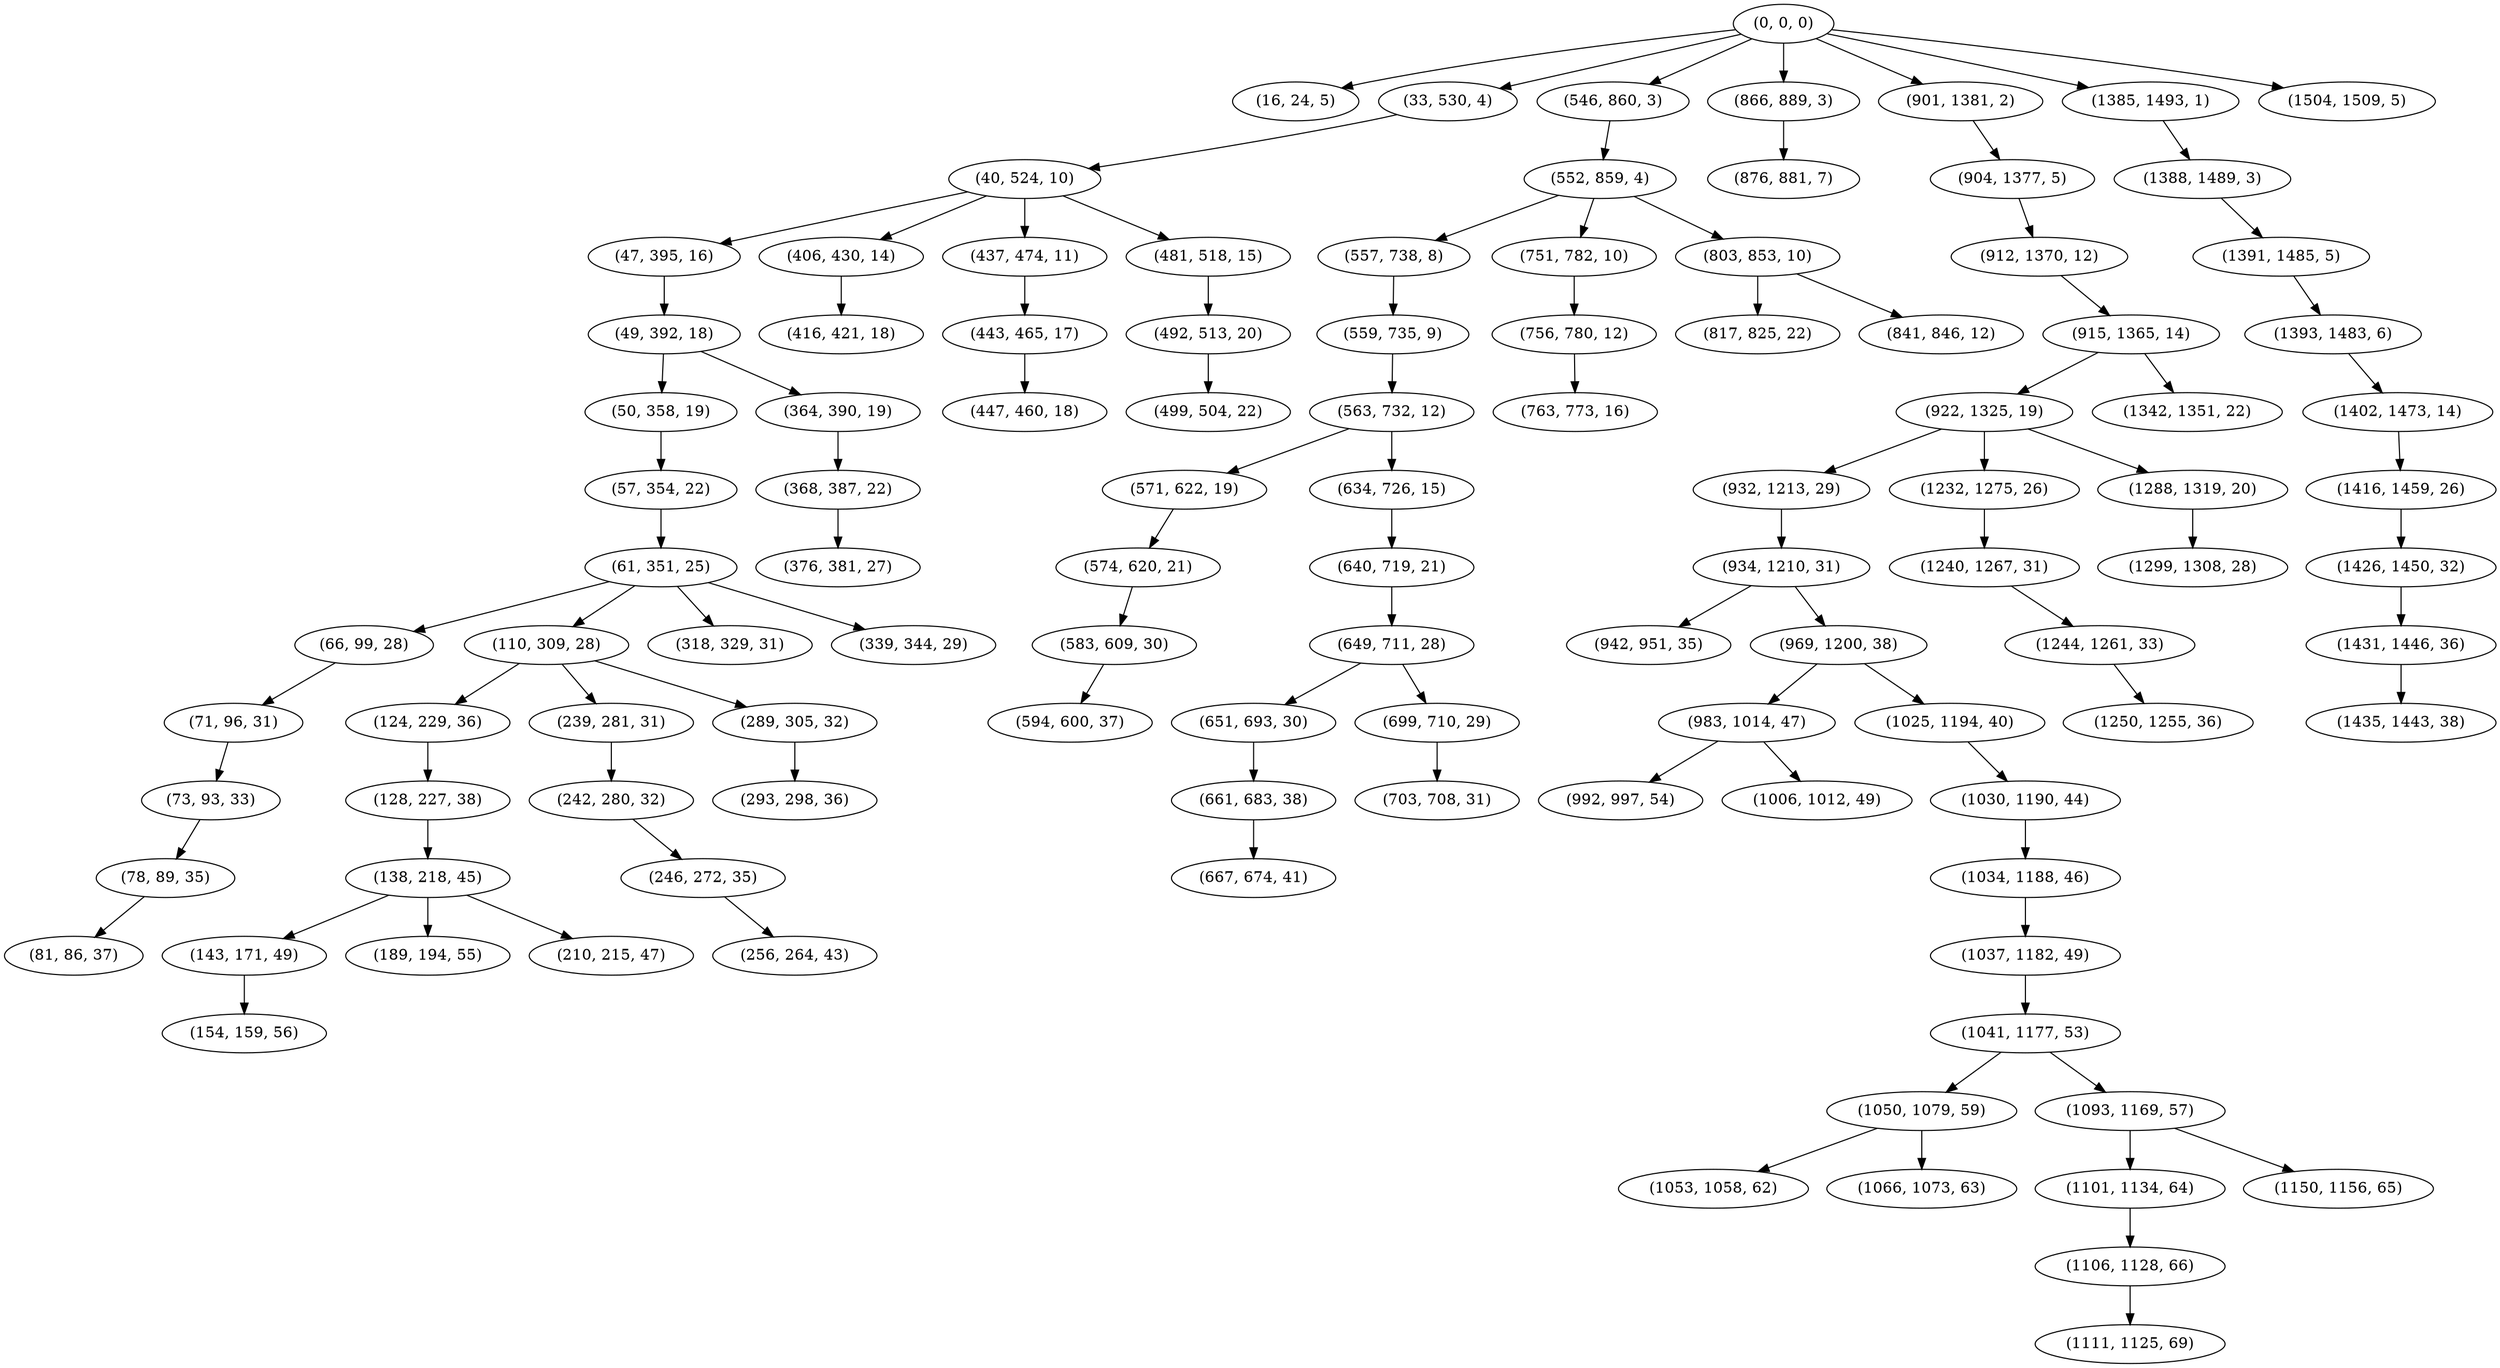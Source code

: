 digraph tree {
    "(0, 0, 0)";
    "(16, 24, 5)";
    "(33, 530, 4)";
    "(40, 524, 10)";
    "(47, 395, 16)";
    "(49, 392, 18)";
    "(50, 358, 19)";
    "(57, 354, 22)";
    "(61, 351, 25)";
    "(66, 99, 28)";
    "(71, 96, 31)";
    "(73, 93, 33)";
    "(78, 89, 35)";
    "(81, 86, 37)";
    "(110, 309, 28)";
    "(124, 229, 36)";
    "(128, 227, 38)";
    "(138, 218, 45)";
    "(143, 171, 49)";
    "(154, 159, 56)";
    "(189, 194, 55)";
    "(210, 215, 47)";
    "(239, 281, 31)";
    "(242, 280, 32)";
    "(246, 272, 35)";
    "(256, 264, 43)";
    "(289, 305, 32)";
    "(293, 298, 36)";
    "(318, 329, 31)";
    "(339, 344, 29)";
    "(364, 390, 19)";
    "(368, 387, 22)";
    "(376, 381, 27)";
    "(406, 430, 14)";
    "(416, 421, 18)";
    "(437, 474, 11)";
    "(443, 465, 17)";
    "(447, 460, 18)";
    "(481, 518, 15)";
    "(492, 513, 20)";
    "(499, 504, 22)";
    "(546, 860, 3)";
    "(552, 859, 4)";
    "(557, 738, 8)";
    "(559, 735, 9)";
    "(563, 732, 12)";
    "(571, 622, 19)";
    "(574, 620, 21)";
    "(583, 609, 30)";
    "(594, 600, 37)";
    "(634, 726, 15)";
    "(640, 719, 21)";
    "(649, 711, 28)";
    "(651, 693, 30)";
    "(661, 683, 38)";
    "(667, 674, 41)";
    "(699, 710, 29)";
    "(703, 708, 31)";
    "(751, 782, 10)";
    "(756, 780, 12)";
    "(763, 773, 16)";
    "(803, 853, 10)";
    "(817, 825, 22)";
    "(841, 846, 12)";
    "(866, 889, 3)";
    "(876, 881, 7)";
    "(901, 1381, 2)";
    "(904, 1377, 5)";
    "(912, 1370, 12)";
    "(915, 1365, 14)";
    "(922, 1325, 19)";
    "(932, 1213, 29)";
    "(934, 1210, 31)";
    "(942, 951, 35)";
    "(969, 1200, 38)";
    "(983, 1014, 47)";
    "(992, 997, 54)";
    "(1006, 1012, 49)";
    "(1025, 1194, 40)";
    "(1030, 1190, 44)";
    "(1034, 1188, 46)";
    "(1037, 1182, 49)";
    "(1041, 1177, 53)";
    "(1050, 1079, 59)";
    "(1053, 1058, 62)";
    "(1066, 1073, 63)";
    "(1093, 1169, 57)";
    "(1101, 1134, 64)";
    "(1106, 1128, 66)";
    "(1111, 1125, 69)";
    "(1150, 1156, 65)";
    "(1232, 1275, 26)";
    "(1240, 1267, 31)";
    "(1244, 1261, 33)";
    "(1250, 1255, 36)";
    "(1288, 1319, 20)";
    "(1299, 1308, 28)";
    "(1342, 1351, 22)";
    "(1385, 1493, 1)";
    "(1388, 1489, 3)";
    "(1391, 1485, 5)";
    "(1393, 1483, 6)";
    "(1402, 1473, 14)";
    "(1416, 1459, 26)";
    "(1426, 1450, 32)";
    "(1431, 1446, 36)";
    "(1435, 1443, 38)";
    "(1504, 1509, 5)";
    "(0, 0, 0)" -> "(16, 24, 5)";
    "(0, 0, 0)" -> "(33, 530, 4)";
    "(0, 0, 0)" -> "(546, 860, 3)";
    "(0, 0, 0)" -> "(866, 889, 3)";
    "(0, 0, 0)" -> "(901, 1381, 2)";
    "(0, 0, 0)" -> "(1385, 1493, 1)";
    "(0, 0, 0)" -> "(1504, 1509, 5)";
    "(33, 530, 4)" -> "(40, 524, 10)";
    "(40, 524, 10)" -> "(47, 395, 16)";
    "(40, 524, 10)" -> "(406, 430, 14)";
    "(40, 524, 10)" -> "(437, 474, 11)";
    "(40, 524, 10)" -> "(481, 518, 15)";
    "(47, 395, 16)" -> "(49, 392, 18)";
    "(49, 392, 18)" -> "(50, 358, 19)";
    "(49, 392, 18)" -> "(364, 390, 19)";
    "(50, 358, 19)" -> "(57, 354, 22)";
    "(57, 354, 22)" -> "(61, 351, 25)";
    "(61, 351, 25)" -> "(66, 99, 28)";
    "(61, 351, 25)" -> "(110, 309, 28)";
    "(61, 351, 25)" -> "(318, 329, 31)";
    "(61, 351, 25)" -> "(339, 344, 29)";
    "(66, 99, 28)" -> "(71, 96, 31)";
    "(71, 96, 31)" -> "(73, 93, 33)";
    "(73, 93, 33)" -> "(78, 89, 35)";
    "(78, 89, 35)" -> "(81, 86, 37)";
    "(110, 309, 28)" -> "(124, 229, 36)";
    "(110, 309, 28)" -> "(239, 281, 31)";
    "(110, 309, 28)" -> "(289, 305, 32)";
    "(124, 229, 36)" -> "(128, 227, 38)";
    "(128, 227, 38)" -> "(138, 218, 45)";
    "(138, 218, 45)" -> "(143, 171, 49)";
    "(138, 218, 45)" -> "(189, 194, 55)";
    "(138, 218, 45)" -> "(210, 215, 47)";
    "(143, 171, 49)" -> "(154, 159, 56)";
    "(239, 281, 31)" -> "(242, 280, 32)";
    "(242, 280, 32)" -> "(246, 272, 35)";
    "(246, 272, 35)" -> "(256, 264, 43)";
    "(289, 305, 32)" -> "(293, 298, 36)";
    "(364, 390, 19)" -> "(368, 387, 22)";
    "(368, 387, 22)" -> "(376, 381, 27)";
    "(406, 430, 14)" -> "(416, 421, 18)";
    "(437, 474, 11)" -> "(443, 465, 17)";
    "(443, 465, 17)" -> "(447, 460, 18)";
    "(481, 518, 15)" -> "(492, 513, 20)";
    "(492, 513, 20)" -> "(499, 504, 22)";
    "(546, 860, 3)" -> "(552, 859, 4)";
    "(552, 859, 4)" -> "(557, 738, 8)";
    "(552, 859, 4)" -> "(751, 782, 10)";
    "(552, 859, 4)" -> "(803, 853, 10)";
    "(557, 738, 8)" -> "(559, 735, 9)";
    "(559, 735, 9)" -> "(563, 732, 12)";
    "(563, 732, 12)" -> "(571, 622, 19)";
    "(563, 732, 12)" -> "(634, 726, 15)";
    "(571, 622, 19)" -> "(574, 620, 21)";
    "(574, 620, 21)" -> "(583, 609, 30)";
    "(583, 609, 30)" -> "(594, 600, 37)";
    "(634, 726, 15)" -> "(640, 719, 21)";
    "(640, 719, 21)" -> "(649, 711, 28)";
    "(649, 711, 28)" -> "(651, 693, 30)";
    "(649, 711, 28)" -> "(699, 710, 29)";
    "(651, 693, 30)" -> "(661, 683, 38)";
    "(661, 683, 38)" -> "(667, 674, 41)";
    "(699, 710, 29)" -> "(703, 708, 31)";
    "(751, 782, 10)" -> "(756, 780, 12)";
    "(756, 780, 12)" -> "(763, 773, 16)";
    "(803, 853, 10)" -> "(817, 825, 22)";
    "(803, 853, 10)" -> "(841, 846, 12)";
    "(866, 889, 3)" -> "(876, 881, 7)";
    "(901, 1381, 2)" -> "(904, 1377, 5)";
    "(904, 1377, 5)" -> "(912, 1370, 12)";
    "(912, 1370, 12)" -> "(915, 1365, 14)";
    "(915, 1365, 14)" -> "(922, 1325, 19)";
    "(915, 1365, 14)" -> "(1342, 1351, 22)";
    "(922, 1325, 19)" -> "(932, 1213, 29)";
    "(922, 1325, 19)" -> "(1232, 1275, 26)";
    "(922, 1325, 19)" -> "(1288, 1319, 20)";
    "(932, 1213, 29)" -> "(934, 1210, 31)";
    "(934, 1210, 31)" -> "(942, 951, 35)";
    "(934, 1210, 31)" -> "(969, 1200, 38)";
    "(969, 1200, 38)" -> "(983, 1014, 47)";
    "(969, 1200, 38)" -> "(1025, 1194, 40)";
    "(983, 1014, 47)" -> "(992, 997, 54)";
    "(983, 1014, 47)" -> "(1006, 1012, 49)";
    "(1025, 1194, 40)" -> "(1030, 1190, 44)";
    "(1030, 1190, 44)" -> "(1034, 1188, 46)";
    "(1034, 1188, 46)" -> "(1037, 1182, 49)";
    "(1037, 1182, 49)" -> "(1041, 1177, 53)";
    "(1041, 1177, 53)" -> "(1050, 1079, 59)";
    "(1041, 1177, 53)" -> "(1093, 1169, 57)";
    "(1050, 1079, 59)" -> "(1053, 1058, 62)";
    "(1050, 1079, 59)" -> "(1066, 1073, 63)";
    "(1093, 1169, 57)" -> "(1101, 1134, 64)";
    "(1093, 1169, 57)" -> "(1150, 1156, 65)";
    "(1101, 1134, 64)" -> "(1106, 1128, 66)";
    "(1106, 1128, 66)" -> "(1111, 1125, 69)";
    "(1232, 1275, 26)" -> "(1240, 1267, 31)";
    "(1240, 1267, 31)" -> "(1244, 1261, 33)";
    "(1244, 1261, 33)" -> "(1250, 1255, 36)";
    "(1288, 1319, 20)" -> "(1299, 1308, 28)";
    "(1385, 1493, 1)" -> "(1388, 1489, 3)";
    "(1388, 1489, 3)" -> "(1391, 1485, 5)";
    "(1391, 1485, 5)" -> "(1393, 1483, 6)";
    "(1393, 1483, 6)" -> "(1402, 1473, 14)";
    "(1402, 1473, 14)" -> "(1416, 1459, 26)";
    "(1416, 1459, 26)" -> "(1426, 1450, 32)";
    "(1426, 1450, 32)" -> "(1431, 1446, 36)";
    "(1431, 1446, 36)" -> "(1435, 1443, 38)";
}
